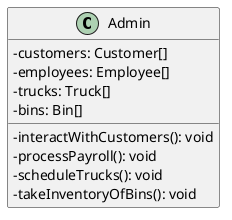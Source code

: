 @startuml

skinparam classAttributeIconSize 0

Class Admin {
	-customers: Customer[]
	-employees: Employee[]
	-trucks: Truck[]
	-bins: Bin[]

	-interactWithCustomers(): void
	-processPayroll(): void
	-scheduleTrucks(): void
	-takeInventoryOfBins(): void
}

@enduml
